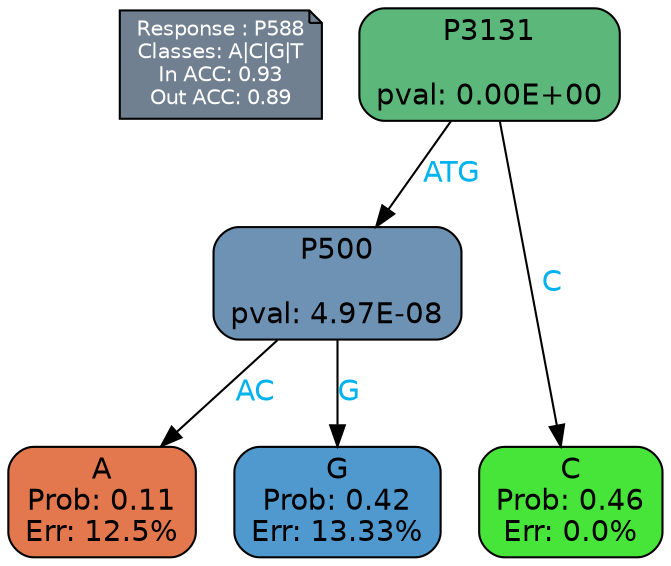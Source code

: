 digraph Tree {
node [shape=box, style="filled, rounded", color="black", fontname=helvetica] ;
graph [ranksep=equally, splines=polylines, bgcolor=transparent, dpi=600] ;
edge [fontname=helvetica] ;
LEGEND [label="Response : P588
Classes: A|C|G|T
In ACC: 0.93
Out ACC: 0.89
",shape=note,align=left,style=filled,fillcolor="slategray",fontcolor="white",fontsize=10];1 [label="P3131

pval: 0.00E+00", fillcolor="#5cb87a"] ;
2 [label="P500

pval: 4.97E-08", fillcolor="#6e92b3"] ;
3 [label="A
Prob: 0.11
Err: 12.5%", fillcolor="#e3784e"] ;
4 [label="G
Prob: 0.42
Err: 13.33%", fillcolor="#4f99ce"] ;
5 [label="C
Prob: 0.46
Err: 0.0%", fillcolor="#47e539"] ;
1 -> 2 [label="ATG",fontcolor=deepskyblue2] ;
1 -> 5 [label="C",fontcolor=deepskyblue2] ;
2 -> 3 [label="AC",fontcolor=deepskyblue2] ;
2 -> 4 [label="G",fontcolor=deepskyblue2] ;
{rank = same; 3;4;5;}{rank = same; LEGEND;1;}}